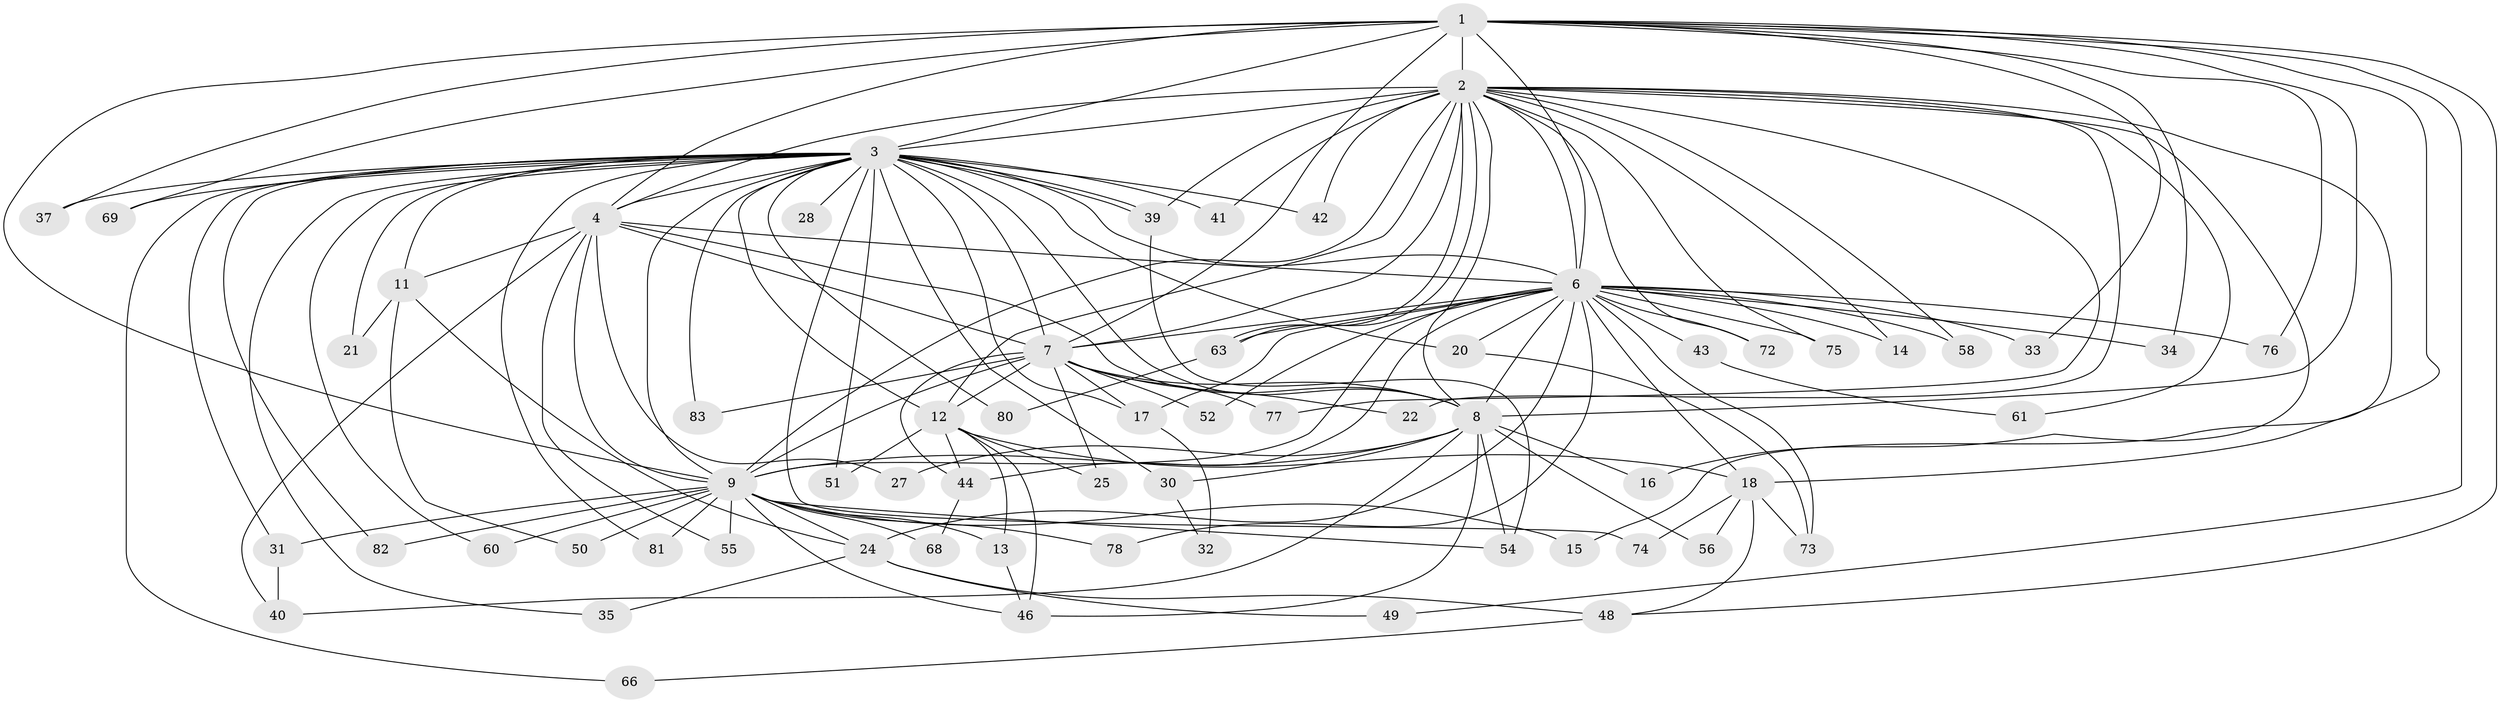 // Generated by graph-tools (version 1.1) at 2025/23/03/03/25 07:23:44]
// undirected, 63 vertices, 149 edges
graph export_dot {
graph [start="1"]
  node [color=gray90,style=filled];
  1 [super="+19"];
  2 [super="+10"];
  3 [super="+5"];
  4 [super="+29"];
  6 [super="+23"];
  7 [super="+71"];
  8 [super="+65"];
  9 [super="+62"];
  11 [super="+26"];
  12;
  13 [super="+70"];
  14;
  15;
  16;
  17;
  18 [super="+38"];
  20;
  21;
  22;
  24 [super="+36"];
  25;
  27;
  28;
  30;
  31 [super="+53"];
  32;
  33;
  34;
  35;
  37 [super="+57"];
  39 [super="+47"];
  40;
  41;
  42;
  43;
  44 [super="+45"];
  46 [super="+67"];
  48 [super="+59"];
  49;
  50;
  51;
  52;
  54;
  55;
  56;
  58;
  60;
  61;
  63 [super="+64"];
  66;
  68;
  69;
  72;
  73 [super="+79"];
  74;
  75;
  76;
  77;
  78;
  80;
  81;
  82;
  83;
  1 -- 2 [weight=2];
  1 -- 3 [weight=3];
  1 -- 4;
  1 -- 6;
  1 -- 7;
  1 -- 8;
  1 -- 9;
  1 -- 33;
  1 -- 34;
  1 -- 37 [weight=2];
  1 -- 48;
  1 -- 49;
  1 -- 69;
  1 -- 76;
  1 -- 18;
  2 -- 3 [weight=4];
  2 -- 4 [weight=2];
  2 -- 6 [weight=2];
  2 -- 7 [weight=2];
  2 -- 8 [weight=2];
  2 -- 9 [weight=2];
  2 -- 12;
  2 -- 15;
  2 -- 16;
  2 -- 41;
  2 -- 61;
  2 -- 63;
  2 -- 63;
  2 -- 72;
  2 -- 75;
  2 -- 77;
  2 -- 42;
  2 -- 14;
  2 -- 22;
  2 -- 58;
  2 -- 39;
  3 -- 4 [weight=2];
  3 -- 6 [weight=2];
  3 -- 7 [weight=2];
  3 -- 8 [weight=2];
  3 -- 9 [weight=2];
  3 -- 12;
  3 -- 20;
  3 -- 21;
  3 -- 28 [weight=2];
  3 -- 30;
  3 -- 31;
  3 -- 35;
  3 -- 37;
  3 -- 39;
  3 -- 39;
  3 -- 41;
  3 -- 42;
  3 -- 51;
  3 -- 60;
  3 -- 66;
  3 -- 69;
  3 -- 80;
  3 -- 81;
  3 -- 82;
  3 -- 83;
  3 -- 11 [weight=2];
  3 -- 74;
  3 -- 17;
  4 -- 6;
  4 -- 7;
  4 -- 8;
  4 -- 9;
  4 -- 11 [weight=2];
  4 -- 27;
  4 -- 40;
  4 -- 55;
  6 -- 7;
  6 -- 8;
  6 -- 9;
  6 -- 14;
  6 -- 18;
  6 -- 20;
  6 -- 33;
  6 -- 34;
  6 -- 43 [weight=2];
  6 -- 44;
  6 -- 52;
  6 -- 58;
  6 -- 73;
  6 -- 75;
  6 -- 78;
  6 -- 24 [weight=2];
  6 -- 17;
  6 -- 72;
  6 -- 76;
  6 -- 63;
  7 -- 8;
  7 -- 9;
  7 -- 17;
  7 -- 22;
  7 -- 25;
  7 -- 44;
  7 -- 52;
  7 -- 77;
  7 -- 83;
  7 -- 12;
  8 -- 9;
  8 -- 16;
  8 -- 27;
  8 -- 30;
  8 -- 40;
  8 -- 56;
  8 -- 46;
  8 -- 54;
  9 -- 13;
  9 -- 15;
  9 -- 31;
  9 -- 46;
  9 -- 50;
  9 -- 54;
  9 -- 55;
  9 -- 60;
  9 -- 68;
  9 -- 78;
  9 -- 81;
  9 -- 82;
  9 -- 24;
  11 -- 21;
  11 -- 24;
  11 -- 50;
  12 -- 13;
  12 -- 18;
  12 -- 25;
  12 -- 46;
  12 -- 51;
  12 -- 44;
  13 -- 46;
  17 -- 32;
  18 -- 56;
  18 -- 74;
  18 -- 73;
  18 -- 48;
  20 -- 73;
  24 -- 35;
  24 -- 49;
  24 -- 48;
  30 -- 32;
  31 -- 40;
  39 -- 54;
  43 -- 61;
  44 -- 68;
  48 -- 66;
  63 -- 80;
}
